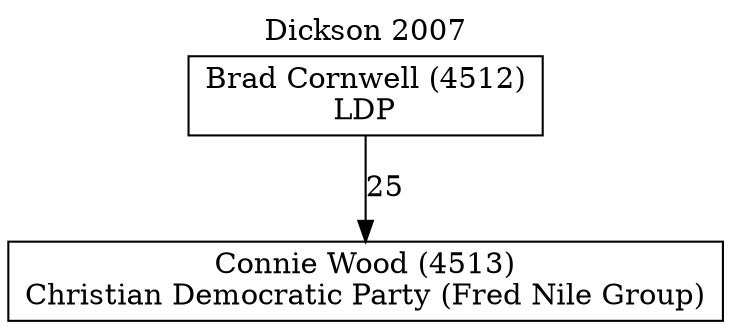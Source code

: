 // House preference flow
digraph "Connie Wood (4513)_Dickson_2007" {
	graph [label="Dickson 2007" labelloc=t mclimit=10]
	node [shape=box]
	"Connie Wood (4513)" [label="Connie Wood (4513)
Christian Democratic Party (Fred Nile Group)"]
	"Brad Cornwell (4512)" [label="Brad Cornwell (4512)
LDP"]
	"Brad Cornwell (4512)" -> "Connie Wood (4513)" [label=25]
}
